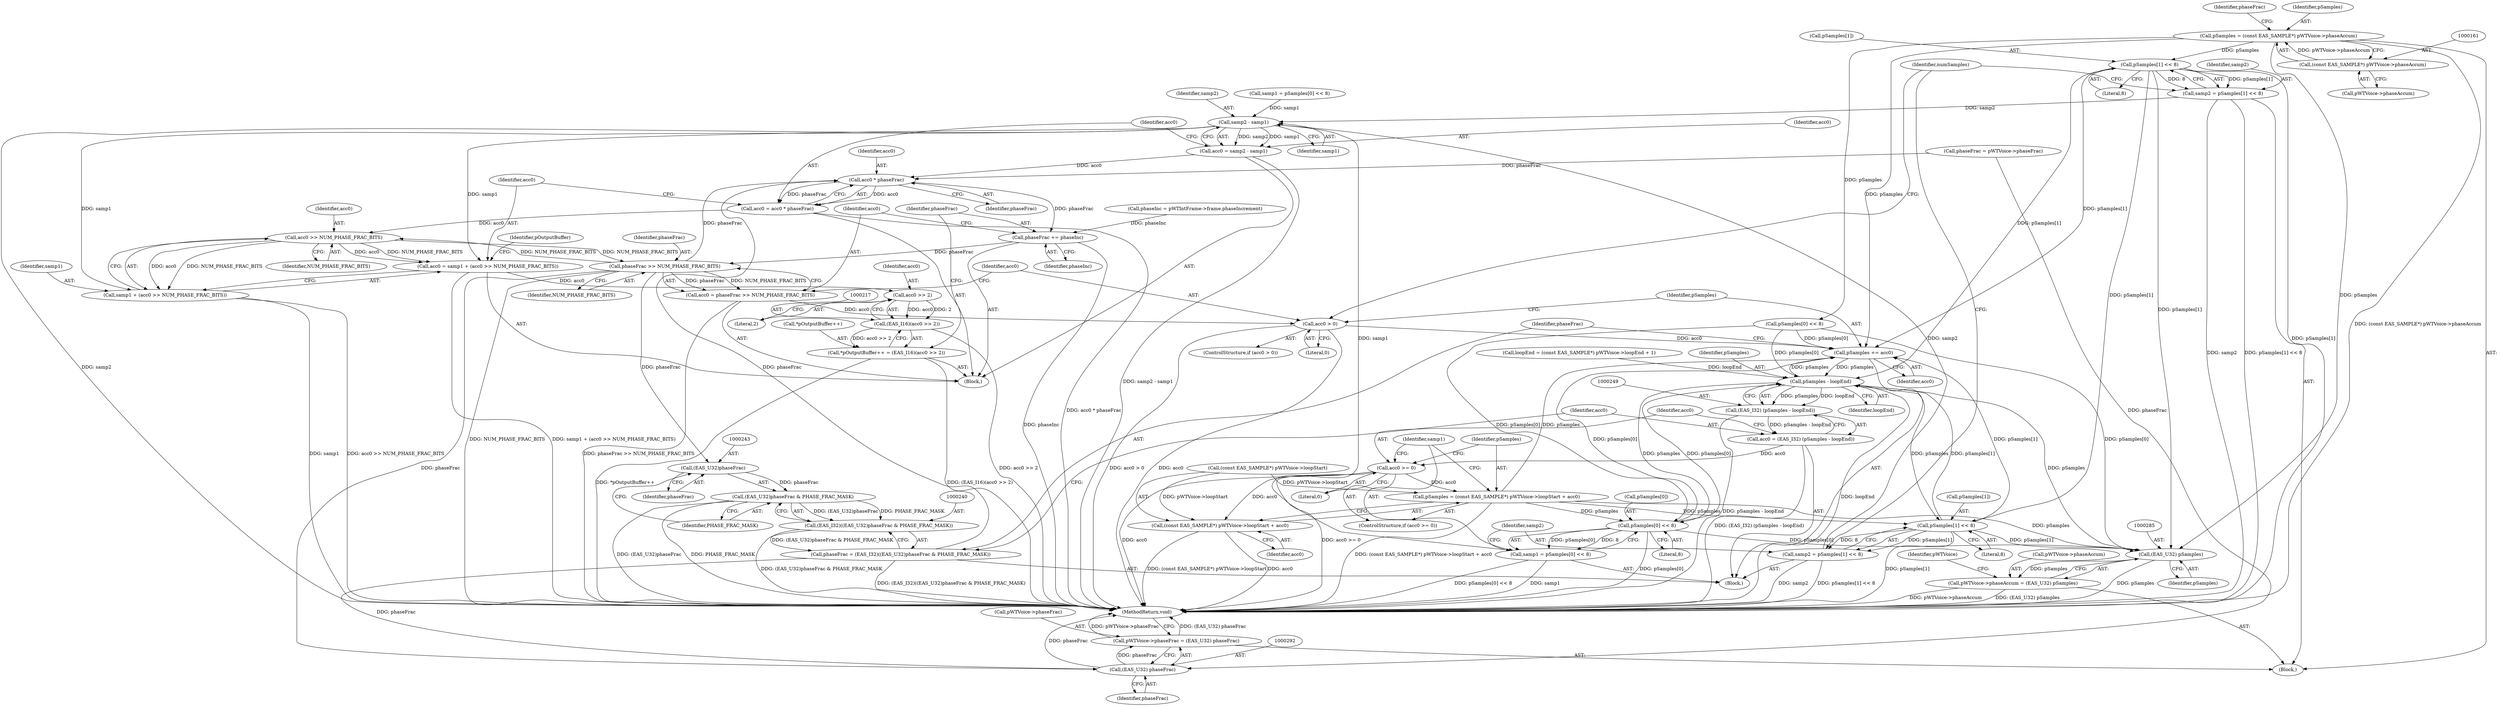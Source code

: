 digraph "0_Android_3ac044334c3ff6a61cb4238ff3ddaf17c7efcf49@array" {
"1000186" [label="(Call,pSamples[1] << 8)"];
"1000158" [label="(Call,pSamples = (const EAS_SAMPLE*) pWTVoice->phaseAccum)"];
"1000160" [label="(Call,(const EAS_SAMPLE*) pWTVoice->phaseAccum)"];
"1000184" [label="(Call,samp2 = pSamples[1] << 8)"];
"1000197" [label="(Call,samp2 - samp1)"];
"1000195" [label="(Call,acc0 = samp2 - samp1)"];
"1000202" [label="(Call,acc0 * phaseFrac)"];
"1000200" [label="(Call,acc0 = acc0 * phaseFrac)"];
"1000209" [label="(Call,acc0 >> NUM_PHASE_FRAC_BITS)"];
"1000205" [label="(Call,acc0 = samp1 + (acc0 >> NUM_PHASE_FRAC_BITS))"];
"1000218" [label="(Call,acc0 >> 2)"];
"1000216" [label="(Call,(EAS_I16)(acc0 >> 2))"];
"1000212" [label="(Call,*pOutputBuffer++ = (EAS_I16)(acc0 >> 2))"];
"1000207" [label="(Call,samp1 + (acc0 >> NUM_PHASE_FRAC_BITS))"];
"1000226" [label="(Call,phaseFrac >> NUM_PHASE_FRAC_BITS)"];
"1000224" [label="(Call,acc0 = phaseFrac >> NUM_PHASE_FRAC_BITS)"];
"1000230" [label="(Call,acc0 > 0)"];
"1000234" [label="(Call,pSamples += acc0)"];
"1000250" [label="(Call,pSamples - loopEnd)"];
"1000248" [label="(Call,(EAS_I32) (pSamples - loopEnd))"];
"1000246" [label="(Call,acc0 = (EAS_I32) (pSamples - loopEnd))"];
"1000254" [label="(Call,acc0 >= 0)"];
"1000257" [label="(Call,pSamples = (const EAS_SAMPLE*) pWTVoice->loopStart + acc0)"];
"1000268" [label="(Call,pSamples[0] << 8)"];
"1000266" [label="(Call,samp1 = pSamples[0] << 8)"];
"1000284" [label="(Call,(EAS_U32) pSamples)"];
"1000280" [label="(Call,pWTVoice->phaseAccum = (EAS_U32) pSamples)"];
"1000275" [label="(Call,pSamples[1] << 8)"];
"1000273" [label="(Call,samp2 = pSamples[1] << 8)"];
"1000259" [label="(Call,(const EAS_SAMPLE*) pWTVoice->loopStart + acc0)"];
"1000242" [label="(Call,(EAS_U32)phaseFrac)"];
"1000241" [label="(Call,(EAS_U32)phaseFrac & PHASE_FRAC_MASK)"];
"1000239" [label="(Call,(EAS_I32)((EAS_U32)phaseFrac & PHASE_FRAC_MASK))"];
"1000237" [label="(Call,phaseFrac = (EAS_I32)((EAS_U32)phaseFrac & PHASE_FRAC_MASK))"];
"1000291" [label="(Call,(EAS_U32) phaseFrac)"];
"1000287" [label="(Call,pWTVoice->phaseFrac = (EAS_U32) phaseFrac)"];
"1000221" [label="(Call,phaseFrac += phaseInc)"];
"1000219" [label="(Identifier,acc0)"];
"1000253" [label="(ControlStructure,if (acc0 >= 0))"];
"1000211" [label="(Identifier,NUM_PHASE_FRAC_BITS)"];
"1000246" [label="(Call,acc0 = (EAS_I32) (pSamples - loopEnd))"];
"1000251" [label="(Identifier,pSamples)"];
"1000293" [label="(Identifier,phaseFrac)"];
"1000202" [label="(Call,acc0 * phaseFrac)"];
"1000216" [label="(Call,(EAS_I16)(acc0 >> 2))"];
"1000160" [label="(Call,(const EAS_SAMPLE*) pWTVoice->phaseAccum)"];
"1000208" [label="(Identifier,samp1)"];
"1000224" [label="(Call,acc0 = phaseFrac >> NUM_PHASE_FRAC_BITS)"];
"1000201" [label="(Identifier,acc0)"];
"1000210" [label="(Identifier,acc0)"];
"1000289" [label="(Identifier,pWTVoice)"];
"1000284" [label="(Call,(EAS_U32) pSamples)"];
"1000209" [label="(Call,acc0 >> NUM_PHASE_FRAC_BITS)"];
"1000272" [label="(Literal,8)"];
"1000177" [label="(Call,samp1 = pSamples[0] << 8)"];
"1000231" [label="(Identifier,acc0)"];
"1000225" [label="(Identifier,acc0)"];
"1000257" [label="(Call,pSamples = (const EAS_SAMPLE*) pWTVoice->loopStart + acc0)"];
"1000250" [label="(Call,pSamples - loopEnd)"];
"1000179" [label="(Call,pSamples[0] << 8)"];
"1000195" [label="(Call,acc0 = samp2 - samp1)"];
"1000193" [label="(Identifier,numSamples)"];
"1000291" [label="(Call,(EAS_U32) phaseFrac)"];
"1000269" [label="(Call,pSamples[0])"];
"1000149" [label="(Call,loopEnd = (const EAS_SAMPLE*) pWTVoice->loopEnd + 1)"];
"1000294" [label="(MethodReturn,void)"];
"1000235" [label="(Identifier,pSamples)"];
"1000212" [label="(Call,*pOutputBuffer++ = (EAS_I16)(acc0 >> 2))"];
"1000288" [label="(Call,pWTVoice->phaseFrac)"];
"1000276" [label="(Call,pSamples[1])"];
"1000206" [label="(Identifier,acc0)"];
"1000226" [label="(Call,phaseFrac >> NUM_PHASE_FRAC_BITS)"];
"1000186" [label="(Call,pSamples[1] << 8)"];
"1000280" [label="(Call,pWTVoice->phaseAccum = (EAS_U32) pSamples)"];
"1000287" [label="(Call,pWTVoice->phaseFrac = (EAS_U32) phaseFrac)"];
"1000166" [label="(Identifier,phaseFrac)"];
"1000248" [label="(Call,(EAS_I32) (pSamples - loopEnd))"];
"1000184" [label="(Call,samp2 = pSamples[1] << 8)"];
"1000275" [label="(Call,pSamples[1] << 8)"];
"1000259" [label="(Call,(const EAS_SAMPLE*) pWTVoice->loopStart + acc0)"];
"1000205" [label="(Call,acc0 = samp1 + (acc0 >> NUM_PHASE_FRAC_BITS))"];
"1000121" [label="(Block,)"];
"1000197" [label="(Call,samp2 - samp1)"];
"1000194" [label="(Block,)"];
"1000255" [label="(Identifier,acc0)"];
"1000267" [label="(Identifier,samp1)"];
"1000274" [label="(Identifier,samp2)"];
"1000232" [label="(Literal,0)"];
"1000158" [label="(Call,pSamples = (const EAS_SAMPLE*) pWTVoice->phaseAccum)"];
"1000254" [label="(Call,acc0 >= 0)"];
"1000165" [label="(Call,phaseFrac = pWTVoice->phaseFrac)"];
"1000286" [label="(Identifier,pSamples)"];
"1000244" [label="(Identifier,phaseFrac)"];
"1000159" [label="(Identifier,pSamples)"];
"1000162" [label="(Call,pWTVoice->phaseAccum)"];
"1000266" [label="(Call,samp1 = pSamples[0] << 8)"];
"1000273" [label="(Call,samp2 = pSamples[1] << 8)"];
"1000281" [label="(Call,pWTVoice->phaseAccum)"];
"1000247" [label="(Identifier,acc0)"];
"1000237" [label="(Call,phaseFrac = (EAS_I32)((EAS_U32)phaseFrac & PHASE_FRAC_MASK))"];
"1000260" [label="(Call,(const EAS_SAMPLE*) pWTVoice->loopStart)"];
"1000215" [label="(Identifier,pOutputBuffer)"];
"1000242" [label="(Call,(EAS_U32)phaseFrac)"];
"1000252" [label="(Identifier,loopEnd)"];
"1000222" [label="(Identifier,phaseFrac)"];
"1000187" [label="(Call,pSamples[1])"];
"1000227" [label="(Identifier,phaseFrac)"];
"1000190" [label="(Literal,8)"];
"1000204" [label="(Identifier,phaseFrac)"];
"1000239" [label="(Call,(EAS_I32)((EAS_U32)phaseFrac & PHASE_FRAC_MASK))"];
"1000221" [label="(Call,phaseFrac += phaseInc)"];
"1000199" [label="(Identifier,samp1)"];
"1000218" [label="(Call,acc0 >> 2)"];
"1000213" [label="(Call,*pOutputBuffer++)"];
"1000170" [label="(Call,phaseInc = pWTIntFrame->frame.phaseIncrement)"];
"1000200" [label="(Call,acc0 = acc0 * phaseFrac)"];
"1000207" [label="(Call,samp1 + (acc0 >> NUM_PHASE_FRAC_BITS))"];
"1000265" [label="(Identifier,acc0)"];
"1000245" [label="(Identifier,PHASE_FRAC_MASK)"];
"1000268" [label="(Call,pSamples[0] << 8)"];
"1000203" [label="(Identifier,acc0)"];
"1000258" [label="(Identifier,pSamples)"];
"1000230" [label="(Call,acc0 > 0)"];
"1000256" [label="(Literal,0)"];
"1000241" [label="(Call,(EAS_U32)phaseFrac & PHASE_FRAC_MASK)"];
"1000220" [label="(Literal,2)"];
"1000185" [label="(Identifier,samp2)"];
"1000236" [label="(Identifier,acc0)"];
"1000198" [label="(Identifier,samp2)"];
"1000233" [label="(Block,)"];
"1000228" [label="(Identifier,NUM_PHASE_FRAC_BITS)"];
"1000196" [label="(Identifier,acc0)"];
"1000223" [label="(Identifier,phaseInc)"];
"1000238" [label="(Identifier,phaseFrac)"];
"1000234" [label="(Call,pSamples += acc0)"];
"1000279" [label="(Literal,8)"];
"1000229" [label="(ControlStructure,if (acc0 > 0))"];
"1000186" -> "1000184"  [label="AST: "];
"1000186" -> "1000190"  [label="CFG: "];
"1000187" -> "1000186"  [label="AST: "];
"1000190" -> "1000186"  [label="AST: "];
"1000184" -> "1000186"  [label="CFG: "];
"1000186" -> "1000294"  [label="DDG: pSamples[1]"];
"1000186" -> "1000184"  [label="DDG: pSamples[1]"];
"1000186" -> "1000184"  [label="DDG: 8"];
"1000158" -> "1000186"  [label="DDG: pSamples"];
"1000186" -> "1000234"  [label="DDG: pSamples[1]"];
"1000186" -> "1000250"  [label="DDG: pSamples[1]"];
"1000186" -> "1000275"  [label="DDG: pSamples[1]"];
"1000186" -> "1000284"  [label="DDG: pSamples[1]"];
"1000158" -> "1000121"  [label="AST: "];
"1000158" -> "1000160"  [label="CFG: "];
"1000159" -> "1000158"  [label="AST: "];
"1000160" -> "1000158"  [label="AST: "];
"1000166" -> "1000158"  [label="CFG: "];
"1000158" -> "1000294"  [label="DDG: (const EAS_SAMPLE*) pWTVoice->phaseAccum"];
"1000160" -> "1000158"  [label="DDG: pWTVoice->phaseAccum"];
"1000158" -> "1000179"  [label="DDG: pSamples"];
"1000158" -> "1000234"  [label="DDG: pSamples"];
"1000158" -> "1000284"  [label="DDG: pSamples"];
"1000160" -> "1000162"  [label="CFG: "];
"1000161" -> "1000160"  [label="AST: "];
"1000162" -> "1000160"  [label="AST: "];
"1000184" -> "1000121"  [label="AST: "];
"1000185" -> "1000184"  [label="AST: "];
"1000193" -> "1000184"  [label="CFG: "];
"1000184" -> "1000294"  [label="DDG: samp2"];
"1000184" -> "1000294"  [label="DDG: pSamples[1] << 8"];
"1000184" -> "1000197"  [label="DDG: samp2"];
"1000197" -> "1000195"  [label="AST: "];
"1000197" -> "1000199"  [label="CFG: "];
"1000198" -> "1000197"  [label="AST: "];
"1000199" -> "1000197"  [label="AST: "];
"1000195" -> "1000197"  [label="CFG: "];
"1000197" -> "1000294"  [label="DDG: samp2"];
"1000197" -> "1000195"  [label="DDG: samp2"];
"1000197" -> "1000195"  [label="DDG: samp1"];
"1000273" -> "1000197"  [label="DDG: samp2"];
"1000177" -> "1000197"  [label="DDG: samp1"];
"1000266" -> "1000197"  [label="DDG: samp1"];
"1000197" -> "1000205"  [label="DDG: samp1"];
"1000197" -> "1000207"  [label="DDG: samp1"];
"1000195" -> "1000194"  [label="AST: "];
"1000196" -> "1000195"  [label="AST: "];
"1000201" -> "1000195"  [label="CFG: "];
"1000195" -> "1000294"  [label="DDG: samp2 - samp1"];
"1000195" -> "1000202"  [label="DDG: acc0"];
"1000202" -> "1000200"  [label="AST: "];
"1000202" -> "1000204"  [label="CFG: "];
"1000203" -> "1000202"  [label="AST: "];
"1000204" -> "1000202"  [label="AST: "];
"1000200" -> "1000202"  [label="CFG: "];
"1000202" -> "1000200"  [label="DDG: acc0"];
"1000202" -> "1000200"  [label="DDG: phaseFrac"];
"1000226" -> "1000202"  [label="DDG: phaseFrac"];
"1000237" -> "1000202"  [label="DDG: phaseFrac"];
"1000165" -> "1000202"  [label="DDG: phaseFrac"];
"1000202" -> "1000221"  [label="DDG: phaseFrac"];
"1000200" -> "1000194"  [label="AST: "];
"1000201" -> "1000200"  [label="AST: "];
"1000206" -> "1000200"  [label="CFG: "];
"1000200" -> "1000294"  [label="DDG: acc0 * phaseFrac"];
"1000200" -> "1000209"  [label="DDG: acc0"];
"1000209" -> "1000207"  [label="AST: "];
"1000209" -> "1000211"  [label="CFG: "];
"1000210" -> "1000209"  [label="AST: "];
"1000211" -> "1000209"  [label="AST: "];
"1000207" -> "1000209"  [label="CFG: "];
"1000209" -> "1000205"  [label="DDG: acc0"];
"1000209" -> "1000205"  [label="DDG: NUM_PHASE_FRAC_BITS"];
"1000209" -> "1000207"  [label="DDG: acc0"];
"1000209" -> "1000207"  [label="DDG: NUM_PHASE_FRAC_BITS"];
"1000226" -> "1000209"  [label="DDG: NUM_PHASE_FRAC_BITS"];
"1000209" -> "1000226"  [label="DDG: NUM_PHASE_FRAC_BITS"];
"1000205" -> "1000194"  [label="AST: "];
"1000205" -> "1000207"  [label="CFG: "];
"1000206" -> "1000205"  [label="AST: "];
"1000207" -> "1000205"  [label="AST: "];
"1000215" -> "1000205"  [label="CFG: "];
"1000205" -> "1000294"  [label="DDG: samp1 + (acc0 >> NUM_PHASE_FRAC_BITS)"];
"1000205" -> "1000218"  [label="DDG: acc0"];
"1000218" -> "1000216"  [label="AST: "];
"1000218" -> "1000220"  [label="CFG: "];
"1000219" -> "1000218"  [label="AST: "];
"1000220" -> "1000218"  [label="AST: "];
"1000216" -> "1000218"  [label="CFG: "];
"1000218" -> "1000216"  [label="DDG: acc0"];
"1000218" -> "1000216"  [label="DDG: 2"];
"1000216" -> "1000212"  [label="AST: "];
"1000217" -> "1000216"  [label="AST: "];
"1000212" -> "1000216"  [label="CFG: "];
"1000216" -> "1000294"  [label="DDG: acc0 >> 2"];
"1000216" -> "1000212"  [label="DDG: acc0 >> 2"];
"1000212" -> "1000194"  [label="AST: "];
"1000213" -> "1000212"  [label="AST: "];
"1000222" -> "1000212"  [label="CFG: "];
"1000212" -> "1000294"  [label="DDG: (EAS_I16)(acc0 >> 2)"];
"1000212" -> "1000294"  [label="DDG: *pOutputBuffer++"];
"1000208" -> "1000207"  [label="AST: "];
"1000207" -> "1000294"  [label="DDG: acc0 >> NUM_PHASE_FRAC_BITS"];
"1000207" -> "1000294"  [label="DDG: samp1"];
"1000226" -> "1000224"  [label="AST: "];
"1000226" -> "1000228"  [label="CFG: "];
"1000227" -> "1000226"  [label="AST: "];
"1000228" -> "1000226"  [label="AST: "];
"1000224" -> "1000226"  [label="CFG: "];
"1000226" -> "1000294"  [label="DDG: NUM_PHASE_FRAC_BITS"];
"1000226" -> "1000224"  [label="DDG: phaseFrac"];
"1000226" -> "1000224"  [label="DDG: NUM_PHASE_FRAC_BITS"];
"1000221" -> "1000226"  [label="DDG: phaseFrac"];
"1000226" -> "1000242"  [label="DDG: phaseFrac"];
"1000226" -> "1000291"  [label="DDG: phaseFrac"];
"1000224" -> "1000194"  [label="AST: "];
"1000225" -> "1000224"  [label="AST: "];
"1000231" -> "1000224"  [label="CFG: "];
"1000224" -> "1000294"  [label="DDG: phaseFrac >> NUM_PHASE_FRAC_BITS"];
"1000224" -> "1000230"  [label="DDG: acc0"];
"1000230" -> "1000229"  [label="AST: "];
"1000230" -> "1000232"  [label="CFG: "];
"1000231" -> "1000230"  [label="AST: "];
"1000232" -> "1000230"  [label="AST: "];
"1000193" -> "1000230"  [label="CFG: "];
"1000235" -> "1000230"  [label="CFG: "];
"1000230" -> "1000294"  [label="DDG: acc0"];
"1000230" -> "1000294"  [label="DDG: acc0 > 0"];
"1000230" -> "1000234"  [label="DDG: acc0"];
"1000234" -> "1000233"  [label="AST: "];
"1000234" -> "1000236"  [label="CFG: "];
"1000235" -> "1000234"  [label="AST: "];
"1000236" -> "1000234"  [label="AST: "];
"1000238" -> "1000234"  [label="CFG: "];
"1000250" -> "1000234"  [label="DDG: pSamples"];
"1000268" -> "1000234"  [label="DDG: pSamples[0]"];
"1000179" -> "1000234"  [label="DDG: pSamples[0]"];
"1000257" -> "1000234"  [label="DDG: pSamples"];
"1000275" -> "1000234"  [label="DDG: pSamples[1]"];
"1000234" -> "1000250"  [label="DDG: pSamples"];
"1000250" -> "1000248"  [label="AST: "];
"1000250" -> "1000252"  [label="CFG: "];
"1000251" -> "1000250"  [label="AST: "];
"1000252" -> "1000250"  [label="AST: "];
"1000248" -> "1000250"  [label="CFG: "];
"1000250" -> "1000294"  [label="DDG: loopEnd"];
"1000250" -> "1000248"  [label="DDG: pSamples"];
"1000250" -> "1000248"  [label="DDG: loopEnd"];
"1000268" -> "1000250"  [label="DDG: pSamples[0]"];
"1000179" -> "1000250"  [label="DDG: pSamples[0]"];
"1000275" -> "1000250"  [label="DDG: pSamples[1]"];
"1000149" -> "1000250"  [label="DDG: loopEnd"];
"1000250" -> "1000268"  [label="DDG: pSamples"];
"1000250" -> "1000275"  [label="DDG: pSamples"];
"1000250" -> "1000284"  [label="DDG: pSamples"];
"1000248" -> "1000246"  [label="AST: "];
"1000249" -> "1000248"  [label="AST: "];
"1000246" -> "1000248"  [label="CFG: "];
"1000248" -> "1000294"  [label="DDG: pSamples - loopEnd"];
"1000248" -> "1000246"  [label="DDG: pSamples - loopEnd"];
"1000246" -> "1000233"  [label="AST: "];
"1000247" -> "1000246"  [label="AST: "];
"1000255" -> "1000246"  [label="CFG: "];
"1000246" -> "1000294"  [label="DDG: (EAS_I32) (pSamples - loopEnd)"];
"1000246" -> "1000254"  [label="DDG: acc0"];
"1000254" -> "1000253"  [label="AST: "];
"1000254" -> "1000256"  [label="CFG: "];
"1000255" -> "1000254"  [label="AST: "];
"1000256" -> "1000254"  [label="AST: "];
"1000258" -> "1000254"  [label="CFG: "];
"1000267" -> "1000254"  [label="CFG: "];
"1000254" -> "1000294"  [label="DDG: acc0"];
"1000254" -> "1000294"  [label="DDG: acc0 >= 0"];
"1000254" -> "1000257"  [label="DDG: acc0"];
"1000254" -> "1000259"  [label="DDG: acc0"];
"1000257" -> "1000253"  [label="AST: "];
"1000257" -> "1000259"  [label="CFG: "];
"1000258" -> "1000257"  [label="AST: "];
"1000259" -> "1000257"  [label="AST: "];
"1000267" -> "1000257"  [label="CFG: "];
"1000257" -> "1000294"  [label="DDG: (const EAS_SAMPLE*) pWTVoice->loopStart + acc0"];
"1000260" -> "1000257"  [label="DDG: pWTVoice->loopStart"];
"1000257" -> "1000268"  [label="DDG: pSamples"];
"1000257" -> "1000275"  [label="DDG: pSamples"];
"1000257" -> "1000284"  [label="DDG: pSamples"];
"1000268" -> "1000266"  [label="AST: "];
"1000268" -> "1000272"  [label="CFG: "];
"1000269" -> "1000268"  [label="AST: "];
"1000272" -> "1000268"  [label="AST: "];
"1000266" -> "1000268"  [label="CFG: "];
"1000268" -> "1000294"  [label="DDG: pSamples[0]"];
"1000268" -> "1000266"  [label="DDG: pSamples[0]"];
"1000268" -> "1000266"  [label="DDG: 8"];
"1000179" -> "1000268"  [label="DDG: pSamples[0]"];
"1000268" -> "1000284"  [label="DDG: pSamples[0]"];
"1000266" -> "1000233"  [label="AST: "];
"1000267" -> "1000266"  [label="AST: "];
"1000274" -> "1000266"  [label="CFG: "];
"1000266" -> "1000294"  [label="DDG: pSamples[0] << 8"];
"1000266" -> "1000294"  [label="DDG: samp1"];
"1000284" -> "1000280"  [label="AST: "];
"1000284" -> "1000286"  [label="CFG: "];
"1000285" -> "1000284"  [label="AST: "];
"1000286" -> "1000284"  [label="AST: "];
"1000280" -> "1000284"  [label="CFG: "];
"1000284" -> "1000294"  [label="DDG: pSamples"];
"1000284" -> "1000280"  [label="DDG: pSamples"];
"1000179" -> "1000284"  [label="DDG: pSamples[0]"];
"1000275" -> "1000284"  [label="DDG: pSamples[1]"];
"1000280" -> "1000121"  [label="AST: "];
"1000281" -> "1000280"  [label="AST: "];
"1000289" -> "1000280"  [label="CFG: "];
"1000280" -> "1000294"  [label="DDG: (EAS_U32) pSamples"];
"1000280" -> "1000294"  [label="DDG: pWTVoice->phaseAccum"];
"1000275" -> "1000273"  [label="AST: "];
"1000275" -> "1000279"  [label="CFG: "];
"1000276" -> "1000275"  [label="AST: "];
"1000279" -> "1000275"  [label="AST: "];
"1000273" -> "1000275"  [label="CFG: "];
"1000275" -> "1000294"  [label="DDG: pSamples[1]"];
"1000275" -> "1000273"  [label="DDG: pSamples[1]"];
"1000275" -> "1000273"  [label="DDG: 8"];
"1000273" -> "1000233"  [label="AST: "];
"1000274" -> "1000273"  [label="AST: "];
"1000193" -> "1000273"  [label="CFG: "];
"1000273" -> "1000294"  [label="DDG: pSamples[1] << 8"];
"1000273" -> "1000294"  [label="DDG: samp2"];
"1000259" -> "1000265"  [label="CFG: "];
"1000260" -> "1000259"  [label="AST: "];
"1000265" -> "1000259"  [label="AST: "];
"1000259" -> "1000294"  [label="DDG: (const EAS_SAMPLE*) pWTVoice->loopStart"];
"1000259" -> "1000294"  [label="DDG: acc0"];
"1000260" -> "1000259"  [label="DDG: pWTVoice->loopStart"];
"1000242" -> "1000241"  [label="AST: "];
"1000242" -> "1000244"  [label="CFG: "];
"1000243" -> "1000242"  [label="AST: "];
"1000244" -> "1000242"  [label="AST: "];
"1000245" -> "1000242"  [label="CFG: "];
"1000242" -> "1000241"  [label="DDG: phaseFrac"];
"1000241" -> "1000239"  [label="AST: "];
"1000241" -> "1000245"  [label="CFG: "];
"1000245" -> "1000241"  [label="AST: "];
"1000239" -> "1000241"  [label="CFG: "];
"1000241" -> "1000294"  [label="DDG: (EAS_U32)phaseFrac"];
"1000241" -> "1000294"  [label="DDG: PHASE_FRAC_MASK"];
"1000241" -> "1000239"  [label="DDG: (EAS_U32)phaseFrac"];
"1000241" -> "1000239"  [label="DDG: PHASE_FRAC_MASK"];
"1000239" -> "1000237"  [label="AST: "];
"1000240" -> "1000239"  [label="AST: "];
"1000237" -> "1000239"  [label="CFG: "];
"1000239" -> "1000294"  [label="DDG: (EAS_U32)phaseFrac & PHASE_FRAC_MASK"];
"1000239" -> "1000237"  [label="DDG: (EAS_U32)phaseFrac & PHASE_FRAC_MASK"];
"1000237" -> "1000233"  [label="AST: "];
"1000238" -> "1000237"  [label="AST: "];
"1000247" -> "1000237"  [label="CFG: "];
"1000237" -> "1000294"  [label="DDG: (EAS_I32)((EAS_U32)phaseFrac & PHASE_FRAC_MASK)"];
"1000237" -> "1000291"  [label="DDG: phaseFrac"];
"1000291" -> "1000287"  [label="AST: "];
"1000291" -> "1000293"  [label="CFG: "];
"1000292" -> "1000291"  [label="AST: "];
"1000293" -> "1000291"  [label="AST: "];
"1000287" -> "1000291"  [label="CFG: "];
"1000291" -> "1000294"  [label="DDG: phaseFrac"];
"1000291" -> "1000287"  [label="DDG: phaseFrac"];
"1000165" -> "1000291"  [label="DDG: phaseFrac"];
"1000287" -> "1000121"  [label="AST: "];
"1000288" -> "1000287"  [label="AST: "];
"1000294" -> "1000287"  [label="CFG: "];
"1000287" -> "1000294"  [label="DDG: (EAS_U32) phaseFrac"];
"1000287" -> "1000294"  [label="DDG: pWTVoice->phaseFrac"];
"1000221" -> "1000194"  [label="AST: "];
"1000221" -> "1000223"  [label="CFG: "];
"1000222" -> "1000221"  [label="AST: "];
"1000223" -> "1000221"  [label="AST: "];
"1000225" -> "1000221"  [label="CFG: "];
"1000221" -> "1000294"  [label="DDG: phaseInc"];
"1000170" -> "1000221"  [label="DDG: phaseInc"];
}
